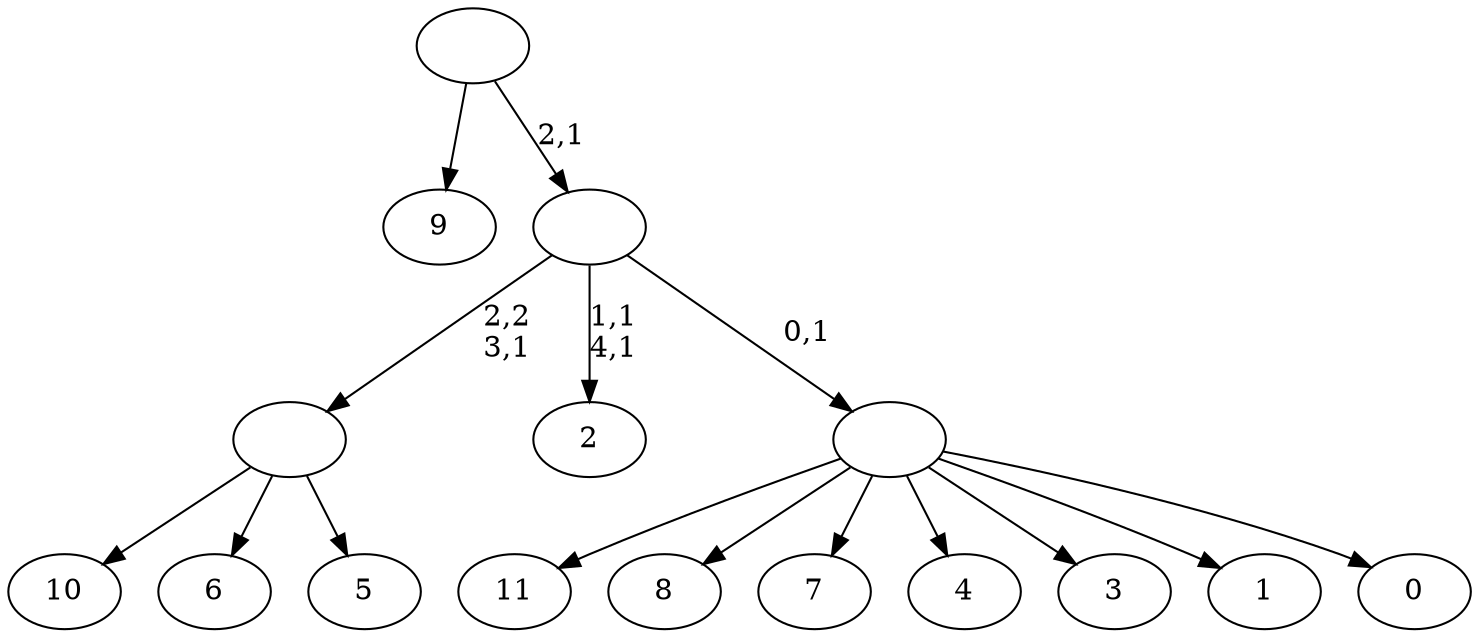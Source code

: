 digraph T {
	17 [label="11"]
	16 [label="10"]
	15 [label="9"]
	14 [label="8"]
	13 [label="7"]
	12 [label="6"]
	11 [label="5"]
	10 [label=""]
	9 [label="4"]
	8 [label="3"]
	7 [label="2"]
	4 [label="1"]
	3 [label="0"]
	2 [label=""]
	1 [label=""]
	0 [label=""]
	10 -> 16 [label=""]
	10 -> 12 [label=""]
	10 -> 11 [label=""]
	2 -> 17 [label=""]
	2 -> 14 [label=""]
	2 -> 13 [label=""]
	2 -> 9 [label=""]
	2 -> 8 [label=""]
	2 -> 4 [label=""]
	2 -> 3 [label=""]
	1 -> 7 [label="1,1\n4,1"]
	1 -> 10 [label="2,2\n3,1"]
	1 -> 2 [label="0,1"]
	0 -> 15 [label=""]
	0 -> 1 [label="2,1"]
}
